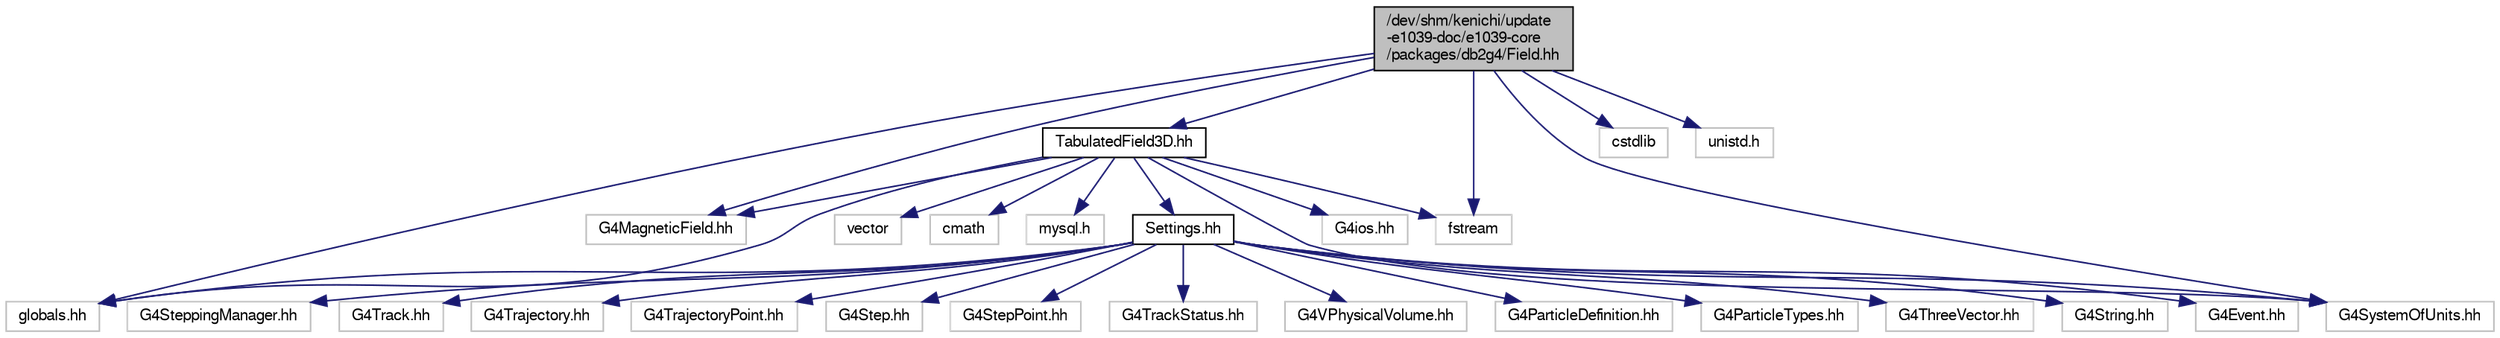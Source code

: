 digraph "/dev/shm/kenichi/update-e1039-doc/e1039-core/packages/db2g4/Field.hh"
{
  bgcolor="transparent";
  edge [fontname="FreeSans",fontsize="10",labelfontname="FreeSans",labelfontsize="10"];
  node [fontname="FreeSans",fontsize="10",shape=record];
  Node1 [label="/dev/shm/kenichi/update\l-e1039-doc/e1039-core\l/packages/db2g4/Field.hh",height=0.2,width=0.4,color="black", fillcolor="grey75", style="filled" fontcolor="black"];
  Node1 -> Node2 [color="midnightblue",fontsize="10",style="solid",fontname="FreeSans"];
  Node2 [label="globals.hh",height=0.2,width=0.4,color="grey75"];
  Node1 -> Node3 [color="midnightblue",fontsize="10",style="solid",fontname="FreeSans"];
  Node3 [label="G4SystemOfUnits.hh",height=0.2,width=0.4,color="grey75"];
  Node1 -> Node4 [color="midnightblue",fontsize="10",style="solid",fontname="FreeSans"];
  Node4 [label="G4MagneticField.hh",height=0.2,width=0.4,color="grey75"];
  Node1 -> Node5 [color="midnightblue",fontsize="10",style="solid",fontname="FreeSans"];
  Node5 [label="fstream",height=0.2,width=0.4,color="grey75"];
  Node1 -> Node6 [color="midnightblue",fontsize="10",style="solid",fontname="FreeSans"];
  Node6 [label="cstdlib",height=0.2,width=0.4,color="grey75"];
  Node1 -> Node7 [color="midnightblue",fontsize="10",style="solid",fontname="FreeSans"];
  Node7 [label="unistd.h",height=0.2,width=0.4,color="grey75"];
  Node1 -> Node8 [color="midnightblue",fontsize="10",style="solid",fontname="FreeSans"];
  Node8 [label="TabulatedField3D.hh",height=0.2,width=0.4,color="black",URL="$d8/d10/TabulatedField3D_8hh.html"];
  Node8 -> Node9 [color="midnightblue",fontsize="10",style="solid",fontname="FreeSans"];
  Node9 [label="Settings.hh",height=0.2,width=0.4,color="black",URL="$d2/ddc/Settings_8hh.html"];
  Node9 -> Node10 [color="midnightblue",fontsize="10",style="solid",fontname="FreeSans"];
  Node10 [label="G4String.hh",height=0.2,width=0.4,color="grey75"];
  Node9 -> Node11 [color="midnightblue",fontsize="10",style="solid",fontname="FreeSans"];
  Node11 [label="G4Event.hh",height=0.2,width=0.4,color="grey75"];
  Node9 -> Node12 [color="midnightblue",fontsize="10",style="solid",fontname="FreeSans"];
  Node12 [label="G4SteppingManager.hh",height=0.2,width=0.4,color="grey75"];
  Node9 -> Node13 [color="midnightblue",fontsize="10",style="solid",fontname="FreeSans"];
  Node13 [label="G4Track.hh",height=0.2,width=0.4,color="grey75"];
  Node9 -> Node14 [color="midnightblue",fontsize="10",style="solid",fontname="FreeSans"];
  Node14 [label="G4Trajectory.hh",height=0.2,width=0.4,color="grey75"];
  Node9 -> Node15 [color="midnightblue",fontsize="10",style="solid",fontname="FreeSans"];
  Node15 [label="G4TrajectoryPoint.hh",height=0.2,width=0.4,color="grey75"];
  Node9 -> Node16 [color="midnightblue",fontsize="10",style="solid",fontname="FreeSans"];
  Node16 [label="G4Step.hh",height=0.2,width=0.4,color="grey75"];
  Node9 -> Node17 [color="midnightblue",fontsize="10",style="solid",fontname="FreeSans"];
  Node17 [label="G4StepPoint.hh",height=0.2,width=0.4,color="grey75"];
  Node9 -> Node18 [color="midnightblue",fontsize="10",style="solid",fontname="FreeSans"];
  Node18 [label="G4TrackStatus.hh",height=0.2,width=0.4,color="grey75"];
  Node9 -> Node19 [color="midnightblue",fontsize="10",style="solid",fontname="FreeSans"];
  Node19 [label="G4VPhysicalVolume.hh",height=0.2,width=0.4,color="grey75"];
  Node9 -> Node20 [color="midnightblue",fontsize="10",style="solid",fontname="FreeSans"];
  Node20 [label="G4ParticleDefinition.hh",height=0.2,width=0.4,color="grey75"];
  Node9 -> Node21 [color="midnightblue",fontsize="10",style="solid",fontname="FreeSans"];
  Node21 [label="G4ParticleTypes.hh",height=0.2,width=0.4,color="grey75"];
  Node9 -> Node22 [color="midnightblue",fontsize="10",style="solid",fontname="FreeSans"];
  Node22 [label="G4ThreeVector.hh",height=0.2,width=0.4,color="grey75"];
  Node9 -> Node2 [color="midnightblue",fontsize="10",style="solid",fontname="FreeSans"];
  Node9 -> Node3 [color="midnightblue",fontsize="10",style="solid",fontname="FreeSans"];
  Node8 -> Node4 [color="midnightblue",fontsize="10",style="solid",fontname="FreeSans"];
  Node8 -> Node23 [color="midnightblue",fontsize="10",style="solid",fontname="FreeSans"];
  Node23 [label="G4ios.hh",height=0.2,width=0.4,color="grey75"];
  Node8 -> Node2 [color="midnightblue",fontsize="10",style="solid",fontname="FreeSans"];
  Node8 -> Node3 [color="midnightblue",fontsize="10",style="solid",fontname="FreeSans"];
  Node8 -> Node5 [color="midnightblue",fontsize="10",style="solid",fontname="FreeSans"];
  Node8 -> Node24 [color="midnightblue",fontsize="10",style="solid",fontname="FreeSans"];
  Node24 [label="vector",height=0.2,width=0.4,color="grey75"];
  Node8 -> Node25 [color="midnightblue",fontsize="10",style="solid",fontname="FreeSans"];
  Node25 [label="cmath",height=0.2,width=0.4,color="grey75"];
  Node8 -> Node26 [color="midnightblue",fontsize="10",style="solid",fontname="FreeSans"];
  Node26 [label="mysql.h",height=0.2,width=0.4,color="grey75"];
}
